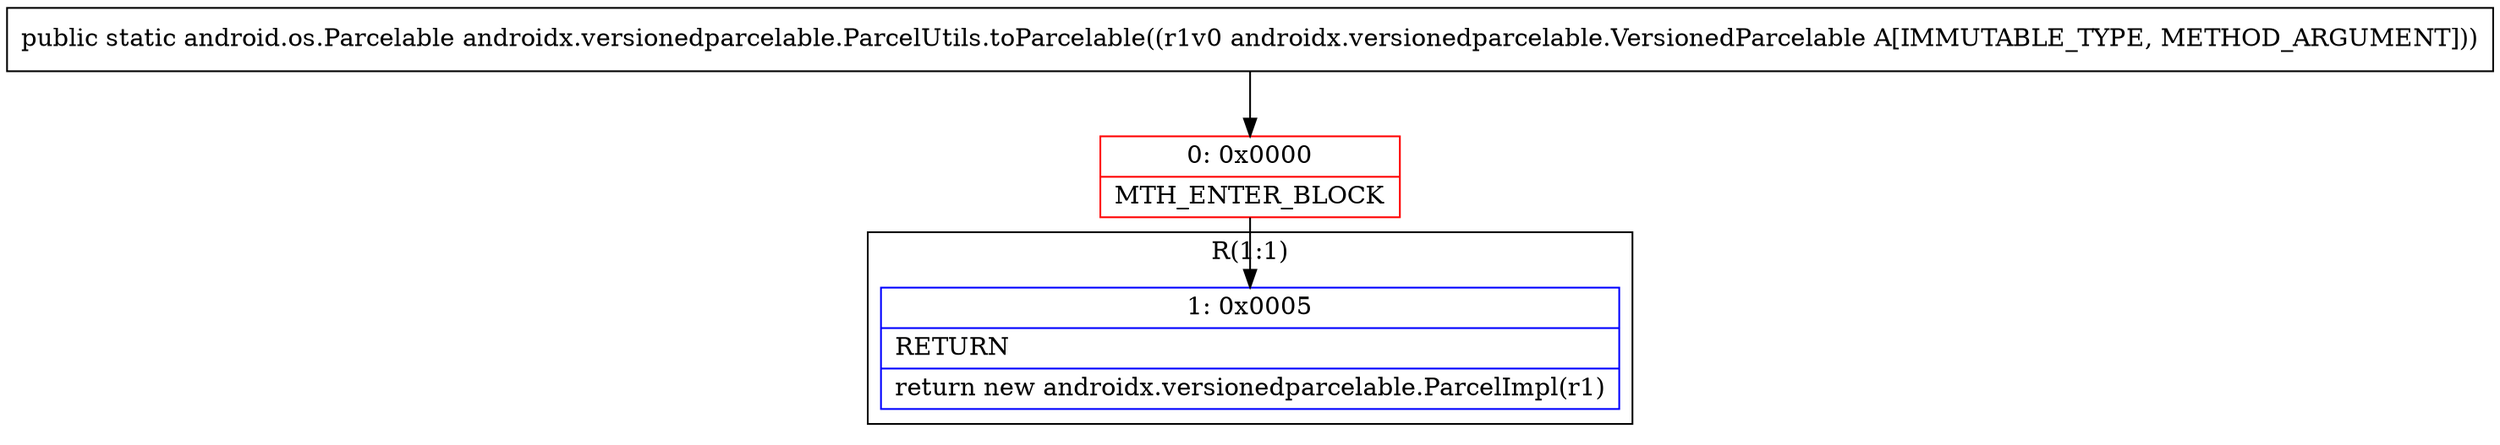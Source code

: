digraph "CFG forandroidx.versionedparcelable.ParcelUtils.toParcelable(Landroidx\/versionedparcelable\/VersionedParcelable;)Landroid\/os\/Parcelable;" {
subgraph cluster_Region_899539736 {
label = "R(1:1)";
node [shape=record,color=blue];
Node_1 [shape=record,label="{1\:\ 0x0005|RETURN\l|return new androidx.versionedparcelable.ParcelImpl(r1)\l}"];
}
Node_0 [shape=record,color=red,label="{0\:\ 0x0000|MTH_ENTER_BLOCK\l}"];
MethodNode[shape=record,label="{public static android.os.Parcelable androidx.versionedparcelable.ParcelUtils.toParcelable((r1v0 androidx.versionedparcelable.VersionedParcelable A[IMMUTABLE_TYPE, METHOD_ARGUMENT])) }"];
MethodNode -> Node_0;
Node_0 -> Node_1;
}

